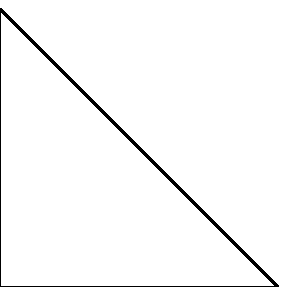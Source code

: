 %%%%%%%%%%%%%%%%%%%%%%%%%%%%%%%%%%%%%%%%%%%%
beginfig(10);
label.bot("O", origin); 
pickup pencircle scaled 1pt;
draw (0,0)--(0,100)--(100,0)--(0,0); 
endfig;
%%%%%%%%%%%%%%%%%%%%%%%%%%%%%%%%%%%%%%%%%%%

